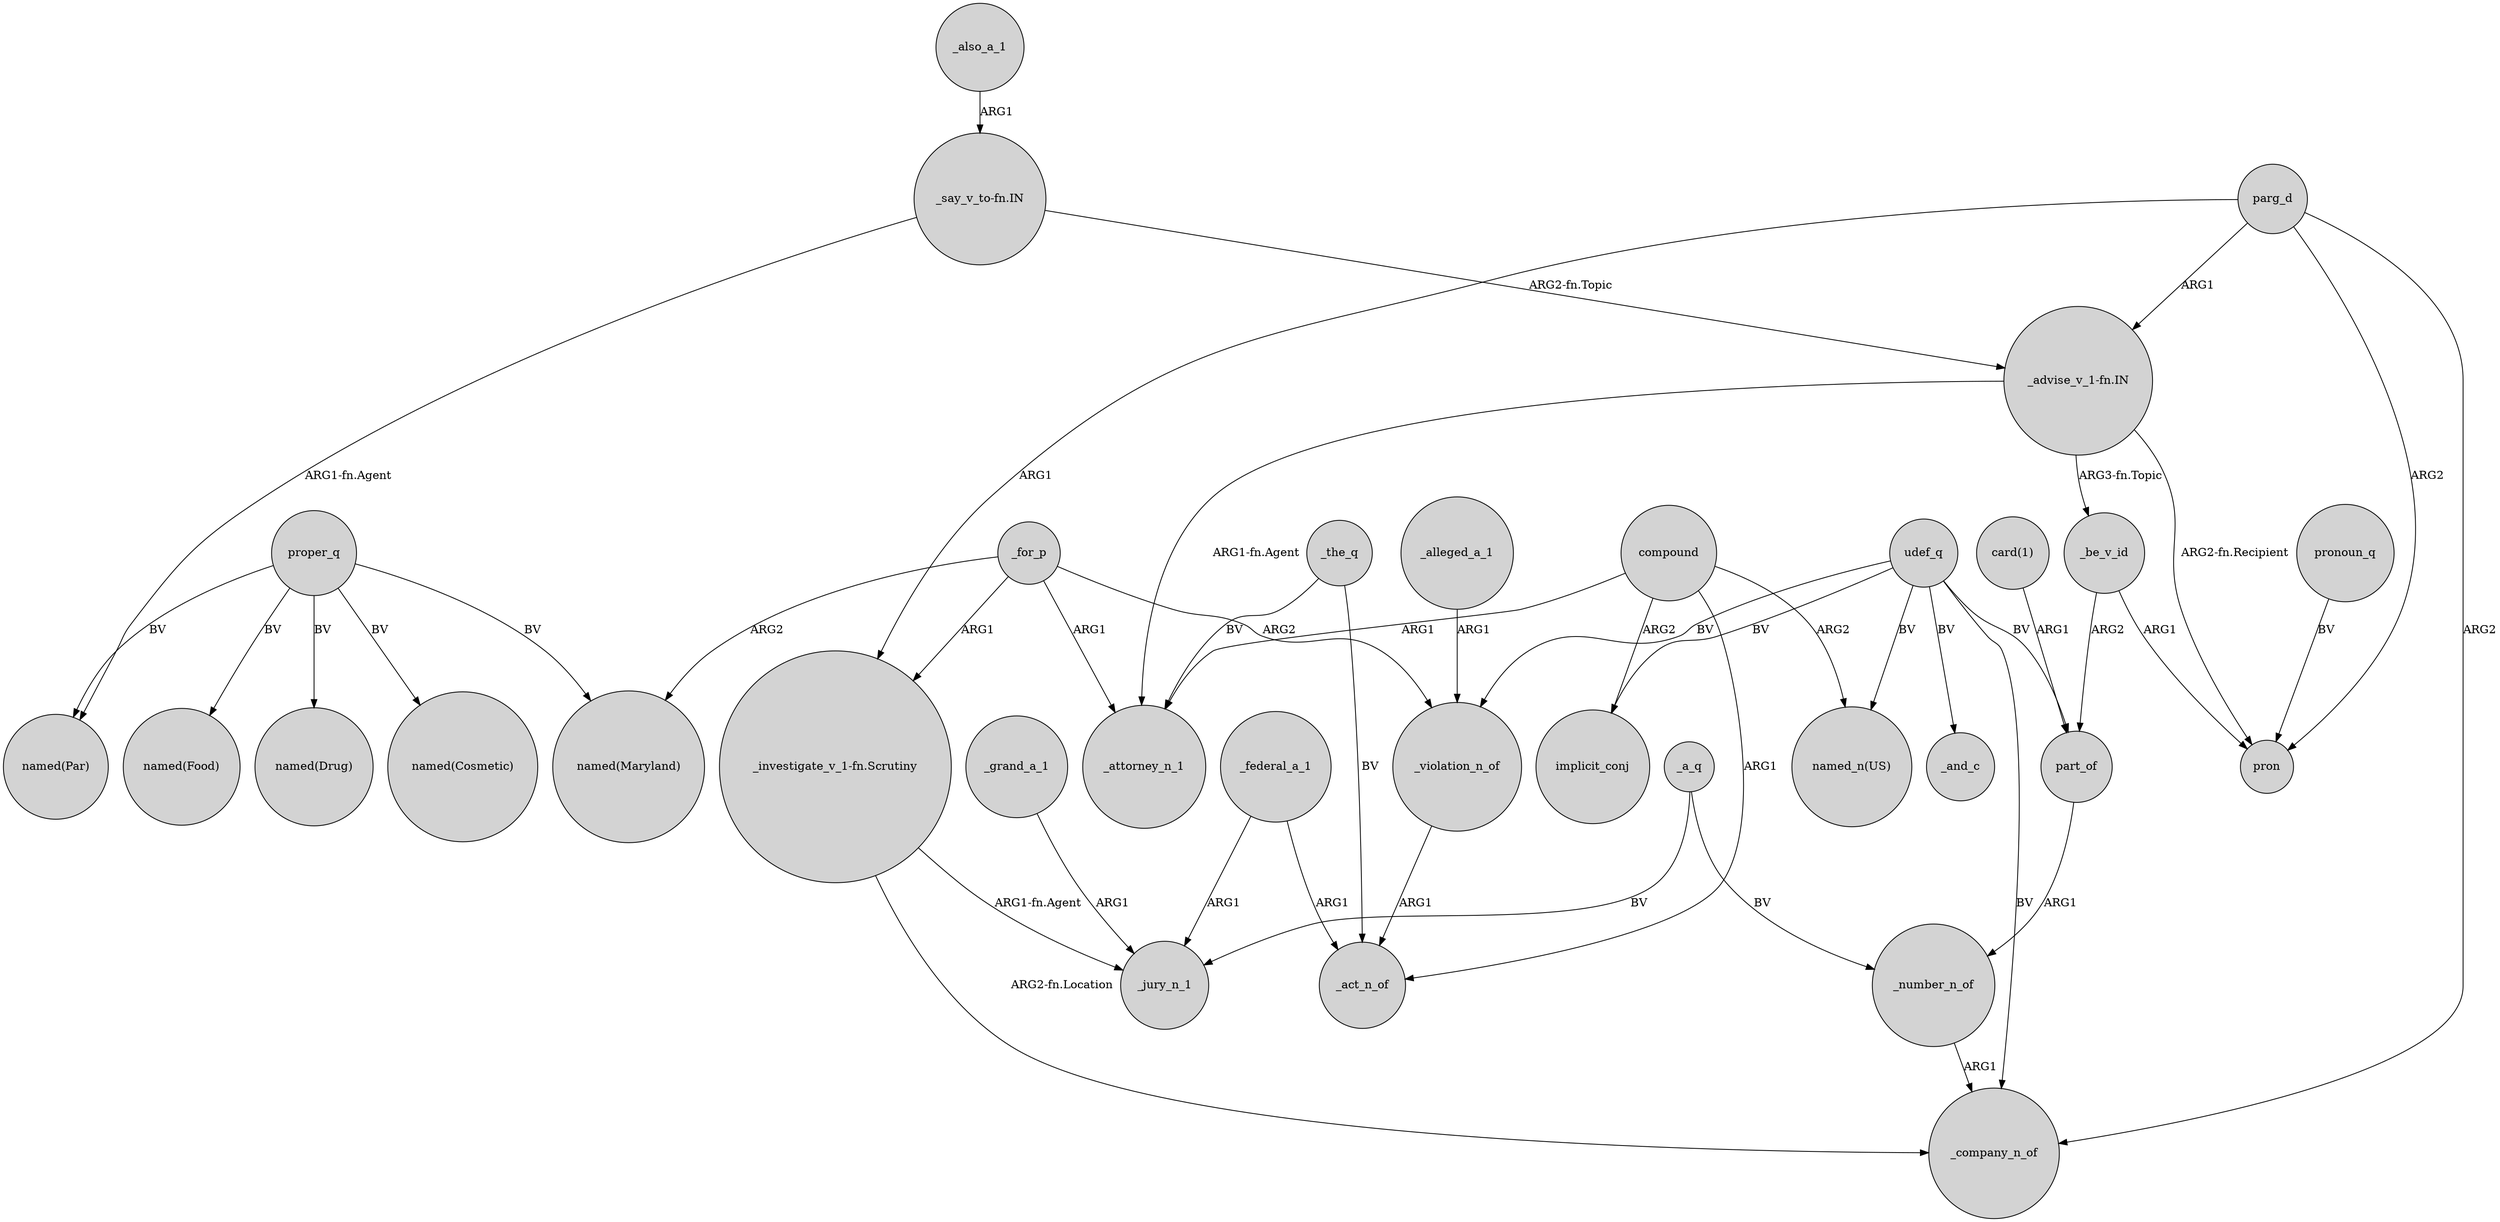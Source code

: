 digraph {
	node [shape=circle style=filled]
	"_say_v_to-fn.IN" -> "named(Par)" [label="ARG1-fn.Agent"]
	_also_a_1 -> "_say_v_to-fn.IN" [label=ARG1]
	udef_q -> "named_n(US)" [label=BV]
	udef_q -> part_of [label=BV]
	compound -> implicit_conj [label=ARG2]
	_a_q -> _number_n_of [label=BV]
	"_advise_v_1-fn.IN" -> _attorney_n_1 [label="ARG1-fn.Agent"]
	parg_d -> "_investigate_v_1-fn.Scrutiny" [label=ARG1]
	"_say_v_to-fn.IN" -> "_advise_v_1-fn.IN" [label="ARG2-fn.Topic"]
	proper_q -> "named(Drug)" [label=BV]
	_federal_a_1 -> _act_n_of [label=ARG1]
	proper_q -> "named(Cosmetic)" [label=BV]
	_the_q -> _act_n_of [label=BV]
	parg_d -> "_advise_v_1-fn.IN" [label=ARG1]
	proper_q -> "named(Food)" [label=BV]
	proper_q -> "named(Par)" [label=BV]
	udef_q -> implicit_conj [label=BV]
	compound -> "named_n(US)" [label=ARG2]
	_be_v_id -> pron [label=ARG1]
	"_investigate_v_1-fn.Scrutiny" -> _jury_n_1 [label="ARG1-fn.Agent"]
	proper_q -> "named(Maryland)" [label=BV]
	parg_d -> pron [label=ARG2]
	_grand_a_1 -> _jury_n_1 [label=ARG1]
	"_advise_v_1-fn.IN" -> _be_v_id [label="ARG3-fn.Topic"]
	pronoun_q -> pron [label=BV]
	"_advise_v_1-fn.IN" -> pron [label="ARG2-fn.Recipient"]
	parg_d -> _company_n_of [label=ARG2]
	part_of -> _number_n_of [label=ARG1]
	_for_p -> "_investigate_v_1-fn.Scrutiny" [label=ARG1]
	"card(1)" -> part_of [label=ARG1]
	udef_q -> _violation_n_of [label=BV]
	compound -> _attorney_n_1 [label=ARG1]
	_for_p -> _violation_n_of [label=ARG2]
	_a_q -> _jury_n_1 [label=BV]
	_alleged_a_1 -> _violation_n_of [label=ARG1]
	_for_p -> _attorney_n_1 [label=ARG1]
	"_investigate_v_1-fn.Scrutiny" -> _company_n_of [label="ARG2-fn.Location"]
	_for_p -> "named(Maryland)" [label=ARG2]
	udef_q -> _company_n_of [label=BV]
	_number_n_of -> _company_n_of [label=ARG1]
	_be_v_id -> part_of [label=ARG2]
	_violation_n_of -> _act_n_of [label=ARG1]
	udef_q -> _and_c [label=BV]
	_federal_a_1 -> _jury_n_1 [label=ARG1]
	compound -> _act_n_of [label=ARG1]
	_the_q -> _attorney_n_1 [label=BV]
}
